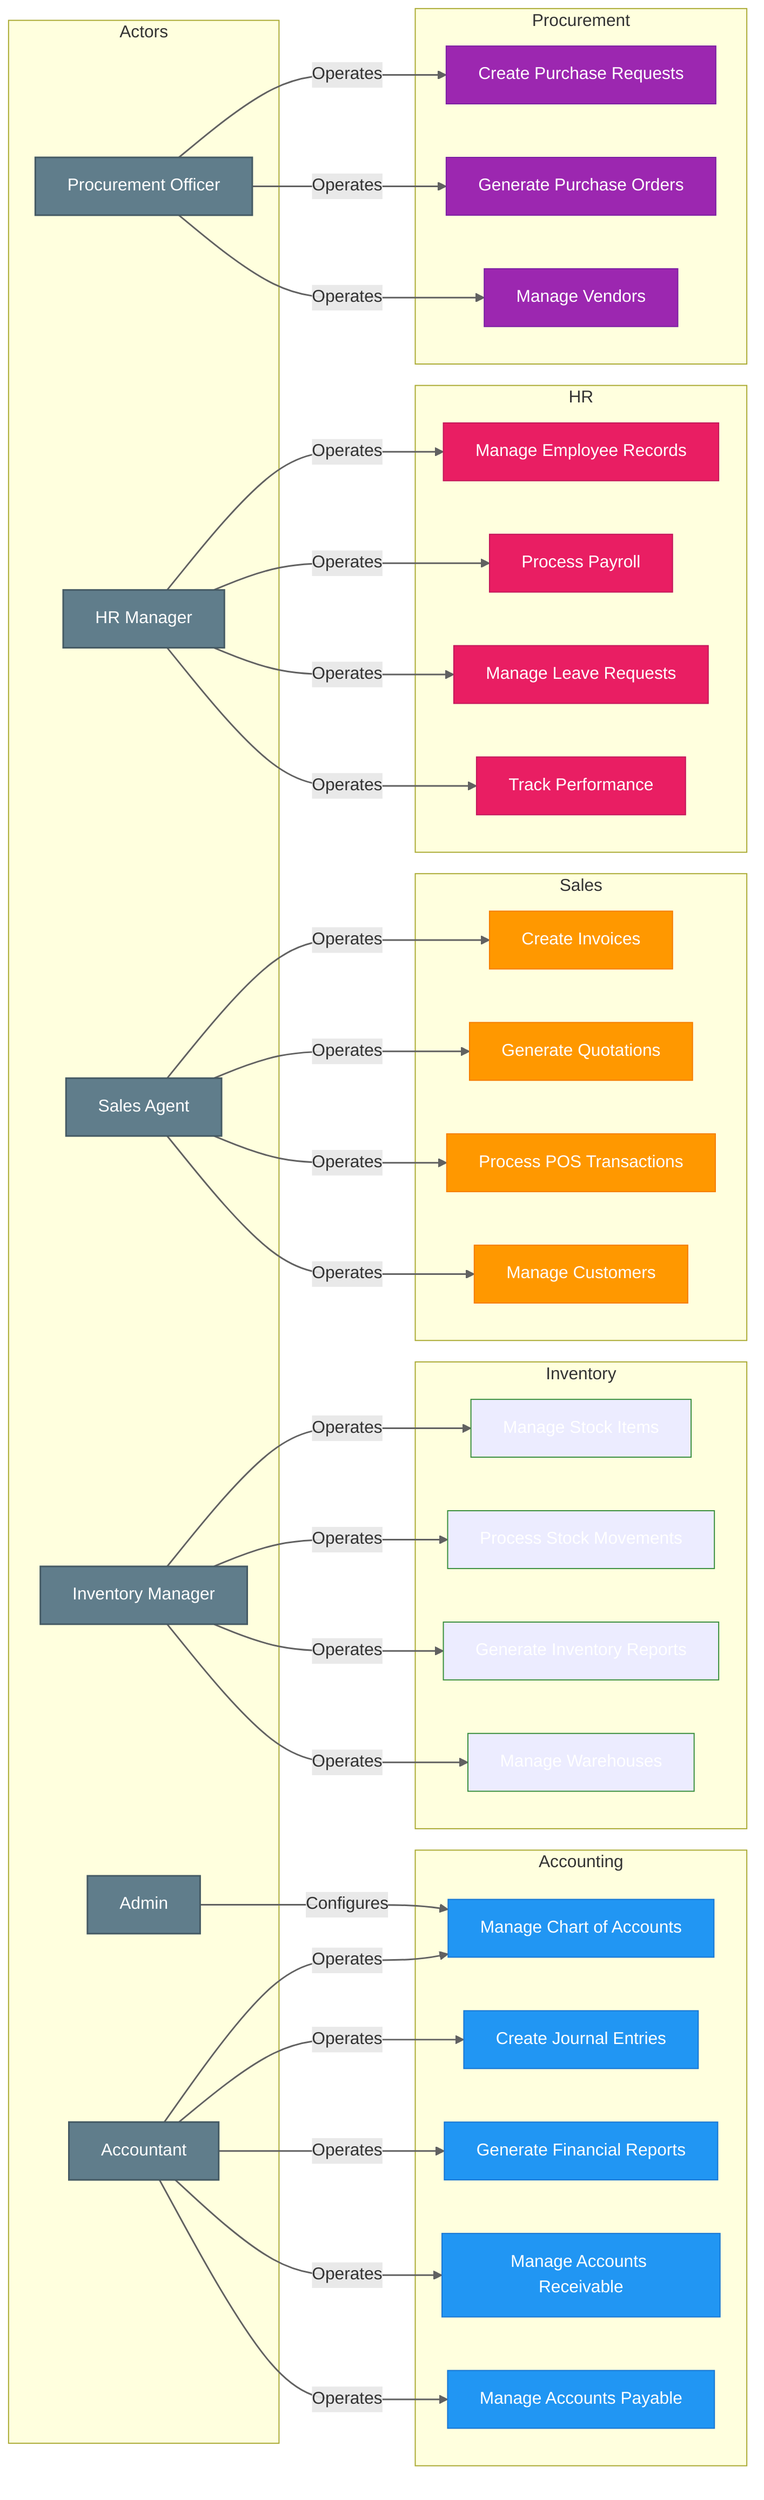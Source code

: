 graph LR
    %% Color Definitions
    classDef actor fill:#607D8B,stroke:#455A64,color:white,stroke-width:1.5px;
    classDef accounting fill:#2196F3,stroke:#1976D2,color:white;
    classDef inventory fill#4CAF50,stroke:#388E3C,color:white;
    classDef sales fill:#FF9800,stroke:#F57C00,color:white;
    classDef hr fill:#E91E63,stroke:#C2185B,color:white;
    classDef procurement fill:#9C27B0,stroke:#7B1FA2,color:white;
    classDef linkDefault stroke:#616161,stroke-width:1.5px;

    subgraph Actors
        A1[Admin]:::actor
        A2[Accountant]:::actor
        A3[Sales Agent]:::actor
        A4[Inventory Manager]:::actor
        A5[HR Manager]:::actor
        A6[Procurement Officer]:::actor
    end
    
    subgraph Accounting
        UC1[Manage Chart of Accounts]:::accounting
        UC2[Create Journal Entries]:::accounting
        UC3[Generate Financial Reports]:::accounting
        UC4[Manage Accounts Receivable]:::accounting
        UC5[Manage Accounts Payable]:::accounting
    end
    
    subgraph Inventory
        UC6[Manage Stock Items]:::inventory
        UC7[Process Stock Movements]:::inventory
        UC8[Generate Inventory Reports]:::inventory
        UC9[Manage Warehouses]:::inventory
    end
    
    subgraph Sales
        UC10[Create Invoices]:::sales
        UC11[Generate Quotations]:::sales
        UC12[Process POS Transactions]:::sales
        UC13[Manage Customers]:::sales
    end
    
    subgraph HR
        UC14[Manage Employee Records]:::hr
        UC15[Process Payroll]:::hr
        UC16[Manage Leave Requests]:::hr
        UC17[Track Performance]:::hr
    end
    
    subgraph Procurement
        UC18[Create Purchase Requests]:::procurement
        UC19[Generate Purchase Orders]:::procurement
        UC20[Manage Vendors]:::procurement
    end
    
    %% Connections
    A1 -->|Configures| UC1
    A2 -->|Operates| UC1
    A2 -->|Operates| UC2
    A2 -->|Operates| UC3
    A2 -->|Operates| UC4
    A2 -->|Operates| UC5
    
    A4 -->|Operates| UC6
    A4 -->|Operates| UC7
    A4 -->|Operates| UC8
    A4 -->|Operates| UC9
    
    A3 -->|Operates| UC10
    A3 -->|Operates| UC11
    A3 -->|Operates| UC12
    A3 -->|Operates| UC13
    
    A5 -->|Operates| UC14
    A5 -->|Operates| UC15
    A5 -->|Operates| UC16
    A5 -->|Operates| UC17
    
    A6 -->|Operates| UC18
    A6 -->|Operates| UC19
    A6 -->|Operates| UC20

    %% Styling
    linkStyle default stroke:#616161,stroke-width:1.5px